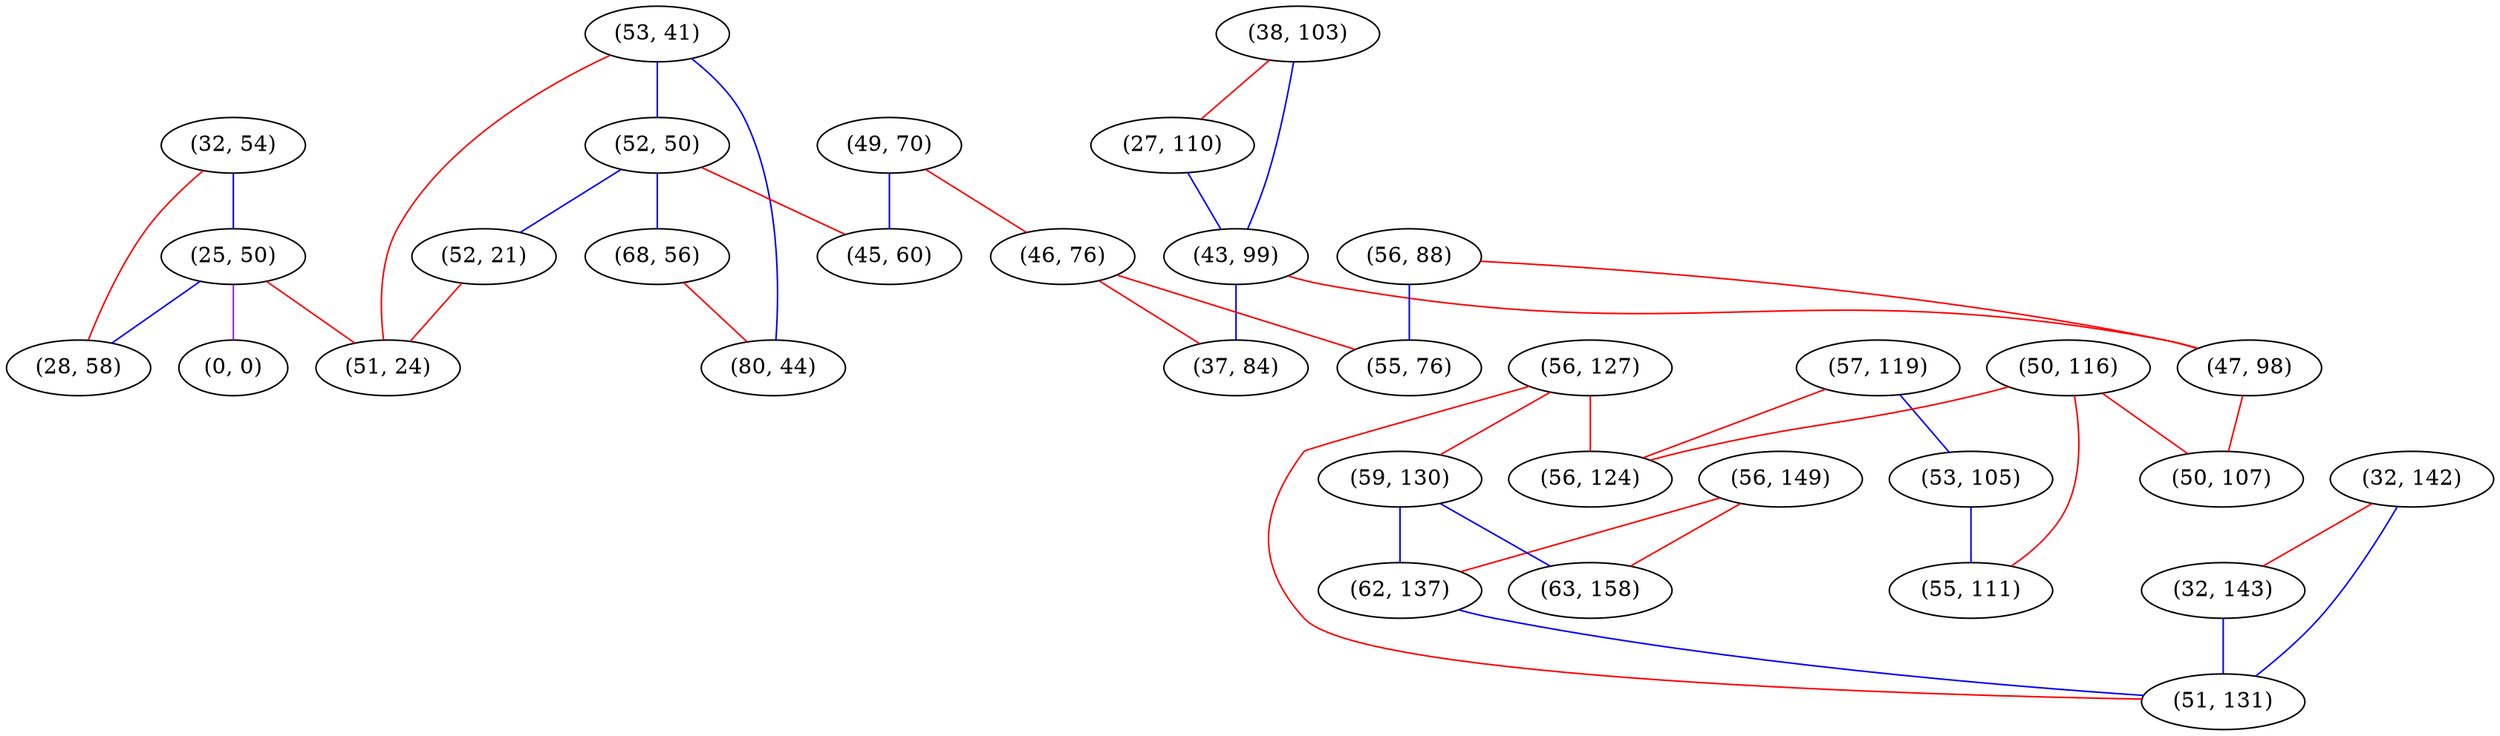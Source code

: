 graph "" {
"(32, 54)";
"(49, 70)";
"(53, 41)";
"(56, 149)";
"(56, 127)";
"(57, 119)";
"(38, 103)";
"(27, 110)";
"(25, 50)";
"(32, 142)";
"(43, 99)";
"(56, 88)";
"(52, 50)";
"(59, 130)";
"(50, 116)";
"(0, 0)";
"(32, 143)";
"(56, 124)";
"(52, 21)";
"(62, 137)";
"(46, 76)";
"(37, 84)";
"(51, 131)";
"(68, 56)";
"(63, 158)";
"(47, 98)";
"(53, 105)";
"(45, 60)";
"(51, 24)";
"(55, 111)";
"(55, 76)";
"(28, 58)";
"(50, 107)";
"(80, 44)";
"(32, 54)" -- "(25, 50)"  [color=blue, key=0, weight=3];
"(32, 54)" -- "(28, 58)"  [color=red, key=0, weight=1];
"(49, 70)" -- "(46, 76)"  [color=red, key=0, weight=1];
"(49, 70)" -- "(45, 60)"  [color=blue, key=0, weight=3];
"(53, 41)" -- "(51, 24)"  [color=red, key=0, weight=1];
"(53, 41)" -- "(52, 50)"  [color=blue, key=0, weight=3];
"(53, 41)" -- "(80, 44)"  [color=blue, key=0, weight=3];
"(56, 149)" -- "(62, 137)"  [color=red, key=0, weight=1];
"(56, 149)" -- "(63, 158)"  [color=red, key=0, weight=1];
"(56, 127)" -- "(59, 130)"  [color=red, key=0, weight=1];
"(56, 127)" -- "(51, 131)"  [color=red, key=0, weight=1];
"(56, 127)" -- "(56, 124)"  [color=red, key=0, weight=1];
"(57, 119)" -- "(53, 105)"  [color=blue, key=0, weight=3];
"(57, 119)" -- "(56, 124)"  [color=red, key=0, weight=1];
"(38, 103)" -- "(43, 99)"  [color=blue, key=0, weight=3];
"(38, 103)" -- "(27, 110)"  [color=red, key=0, weight=1];
"(27, 110)" -- "(43, 99)"  [color=blue, key=0, weight=3];
"(25, 50)" -- "(51, 24)"  [color=red, key=0, weight=1];
"(25, 50)" -- "(0, 0)"  [color=purple, key=0, weight=4];
"(25, 50)" -- "(28, 58)"  [color=blue, key=0, weight=3];
"(32, 142)" -- "(51, 131)"  [color=blue, key=0, weight=3];
"(32, 142)" -- "(32, 143)"  [color=red, key=0, weight=1];
"(43, 99)" -- "(37, 84)"  [color=blue, key=0, weight=3];
"(43, 99)" -- "(47, 98)"  [color=red, key=0, weight=1];
"(56, 88)" -- "(55, 76)"  [color=blue, key=0, weight=3];
"(56, 88)" -- "(47, 98)"  [color=red, key=0, weight=1];
"(52, 50)" -- "(52, 21)"  [color=blue, key=0, weight=3];
"(52, 50)" -- "(45, 60)"  [color=red, key=0, weight=1];
"(52, 50)" -- "(68, 56)"  [color=blue, key=0, weight=3];
"(59, 130)" -- "(62, 137)"  [color=blue, key=0, weight=3];
"(59, 130)" -- "(63, 158)"  [color=blue, key=0, weight=3];
"(50, 116)" -- "(50, 107)"  [color=red, key=0, weight=1];
"(50, 116)" -- "(55, 111)"  [color=red, key=0, weight=1];
"(50, 116)" -- "(56, 124)"  [color=red, key=0, weight=1];
"(32, 143)" -- "(51, 131)"  [color=blue, key=0, weight=3];
"(52, 21)" -- "(51, 24)"  [color=red, key=0, weight=1];
"(62, 137)" -- "(51, 131)"  [color=blue, key=0, weight=3];
"(46, 76)" -- "(55, 76)"  [color=red, key=0, weight=1];
"(46, 76)" -- "(37, 84)"  [color=red, key=0, weight=1];
"(68, 56)" -- "(80, 44)"  [color=red, key=0, weight=1];
"(47, 98)" -- "(50, 107)"  [color=red, key=0, weight=1];
"(53, 105)" -- "(55, 111)"  [color=blue, key=0, weight=3];
}
